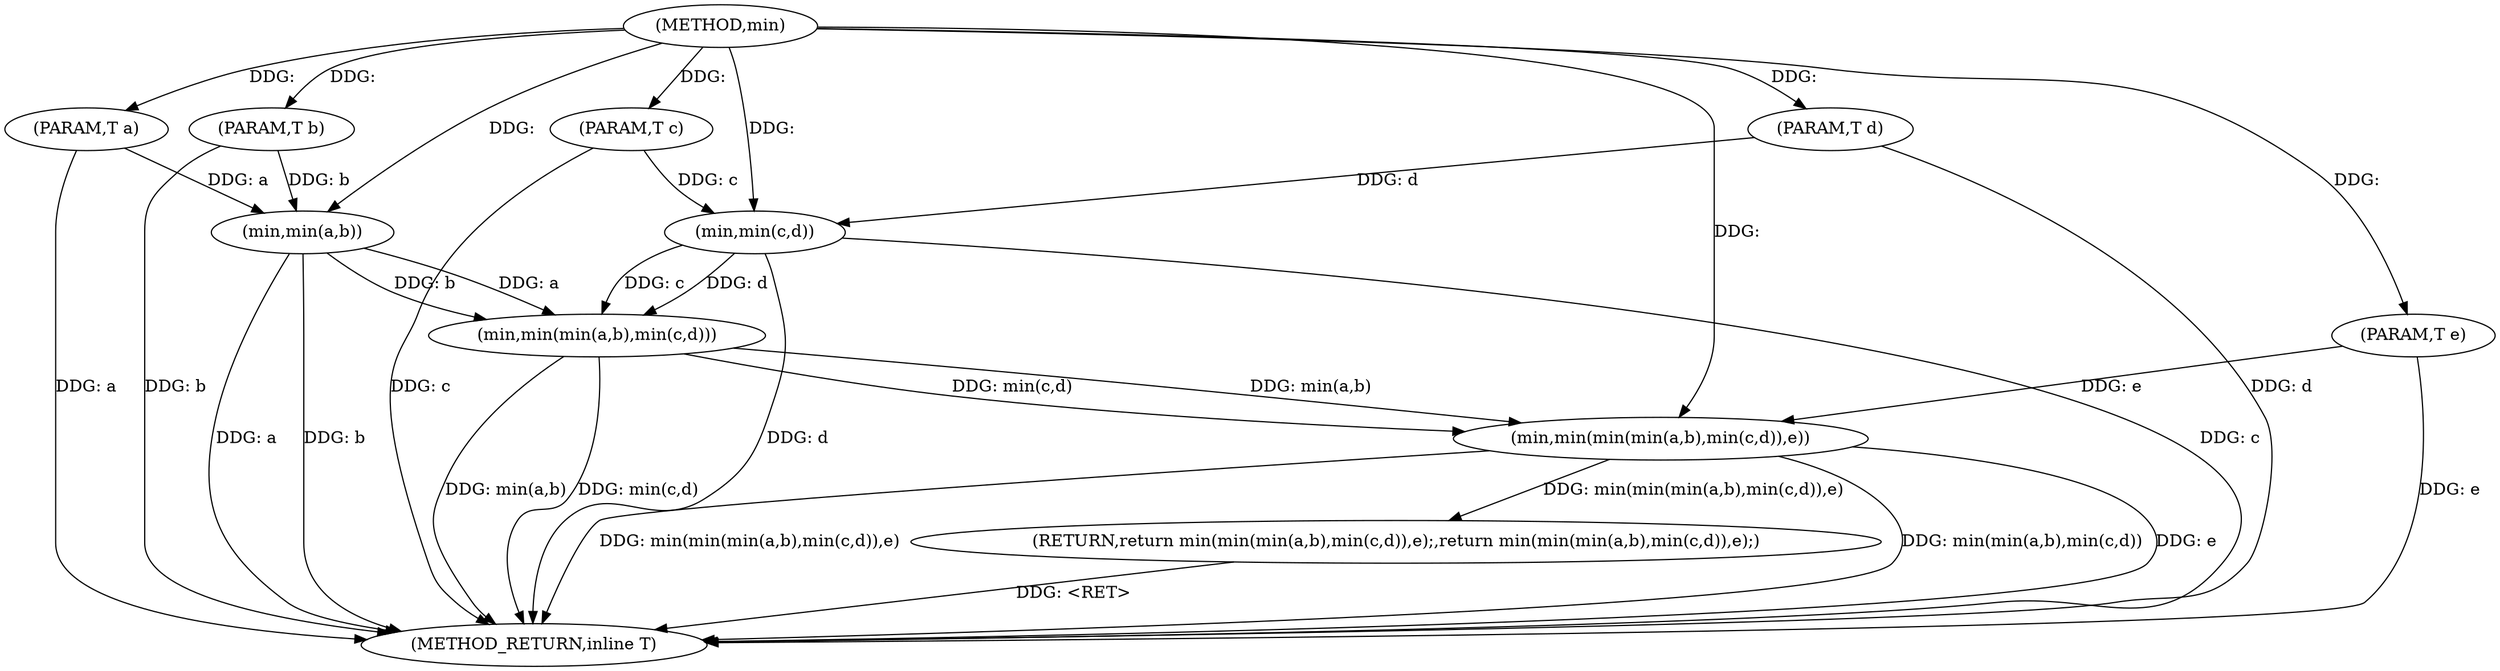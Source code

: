 digraph "min" {  
"1001459" [label = "(METHOD,min)" ]
"1001476" [label = "(METHOD_RETURN,inline T)" ]
"1001460" [label = "(PARAM,T a)" ]
"1001461" [label = "(PARAM,T b)" ]
"1001462" [label = "(PARAM,T c)" ]
"1001463" [label = "(PARAM,T d)" ]
"1001464" [label = "(PARAM,T e)" ]
"1001466" [label = "(RETURN,return min(min(min(a,b),min(c,d)),e);,return min(min(min(a,b),min(c,d)),e);)" ]
"1001467" [label = "(min,min(min(min(a,b),min(c,d)),e))" ]
"1001468" [label = "(min,min(min(a,b),min(c,d)))" ]
"1001469" [label = "(min,min(a,b))" ]
"1001472" [label = "(min,min(c,d))" ]
  "1001460" -> "1001476"  [ label = "DDG: a"] 
  "1001461" -> "1001476"  [ label = "DDG: b"] 
  "1001462" -> "1001476"  [ label = "DDG: c"] 
  "1001463" -> "1001476"  [ label = "DDG: d"] 
  "1001464" -> "1001476"  [ label = "DDG: e"] 
  "1001469" -> "1001476"  [ label = "DDG: a"] 
  "1001469" -> "1001476"  [ label = "DDG: b"] 
  "1001468" -> "1001476"  [ label = "DDG: min(a,b)"] 
  "1001472" -> "1001476"  [ label = "DDG: c"] 
  "1001472" -> "1001476"  [ label = "DDG: d"] 
  "1001468" -> "1001476"  [ label = "DDG: min(c,d)"] 
  "1001467" -> "1001476"  [ label = "DDG: min(min(a,b),min(c,d))"] 
  "1001467" -> "1001476"  [ label = "DDG: e"] 
  "1001467" -> "1001476"  [ label = "DDG: min(min(min(a,b),min(c,d)),e)"] 
  "1001466" -> "1001476"  [ label = "DDG: <RET>"] 
  "1001459" -> "1001460"  [ label = "DDG: "] 
  "1001459" -> "1001461"  [ label = "DDG: "] 
  "1001459" -> "1001462"  [ label = "DDG: "] 
  "1001459" -> "1001463"  [ label = "DDG: "] 
  "1001459" -> "1001464"  [ label = "DDG: "] 
  "1001467" -> "1001466"  [ label = "DDG: min(min(min(a,b),min(c,d)),e)"] 
  "1001468" -> "1001467"  [ label = "DDG: min(c,d)"] 
  "1001468" -> "1001467"  [ label = "DDG: min(a,b)"] 
  "1001464" -> "1001467"  [ label = "DDG: e"] 
  "1001459" -> "1001467"  [ label = "DDG: "] 
  "1001469" -> "1001468"  [ label = "DDG: b"] 
  "1001469" -> "1001468"  [ label = "DDG: a"] 
  "1001472" -> "1001468"  [ label = "DDG: c"] 
  "1001472" -> "1001468"  [ label = "DDG: d"] 
  "1001460" -> "1001469"  [ label = "DDG: a"] 
  "1001459" -> "1001469"  [ label = "DDG: "] 
  "1001461" -> "1001469"  [ label = "DDG: b"] 
  "1001462" -> "1001472"  [ label = "DDG: c"] 
  "1001459" -> "1001472"  [ label = "DDG: "] 
  "1001463" -> "1001472"  [ label = "DDG: d"] 
}
